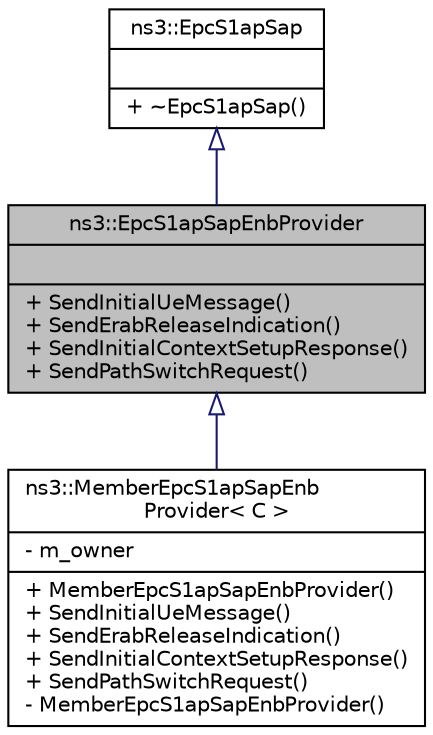 digraph "ns3::EpcS1apSapEnbProvider"
{
  edge [fontname="Helvetica",fontsize="10",labelfontname="Helvetica",labelfontsize="10"];
  node [fontname="Helvetica",fontsize="10",shape=record];
  Node1 [label="{ns3::EpcS1apSapEnbProvider\n||+ SendInitialUeMessage()\l+ SendErabReleaseIndication()\l+ SendInitialContextSetupResponse()\l+ SendPathSwitchRequest()\l}",height=0.2,width=0.4,color="black", fillcolor="grey75", style="filled", fontcolor="black"];
  Node2 -> Node1 [dir="back",color="midnightblue",fontsize="10",style="solid",arrowtail="onormal"];
  Node2 [label="{ns3::EpcS1apSap\n||+ ~EpcS1apSap()\l}",height=0.2,width=0.4,color="black", fillcolor="white", style="filled",URL="$df/d7a/classns3_1_1EpcS1apSap.html"];
  Node1 -> Node3 [dir="back",color="midnightblue",fontsize="10",style="solid",arrowtail="onormal"];
  Node3 [label="{ns3::MemberEpcS1apSapEnb\lProvider\< C \>\n|- m_owner\l|+ MemberEpcS1apSapEnbProvider()\l+ SendInitialUeMessage()\l+ SendErabReleaseIndication()\l+ SendInitialContextSetupResponse()\l+ SendPathSwitchRequest()\l- MemberEpcS1apSapEnbProvider()\l}",height=0.2,width=0.4,color="black", fillcolor="white", style="filled",URL="$d7/d24/classns3_1_1MemberEpcS1apSapEnbProvider.html"];
}
